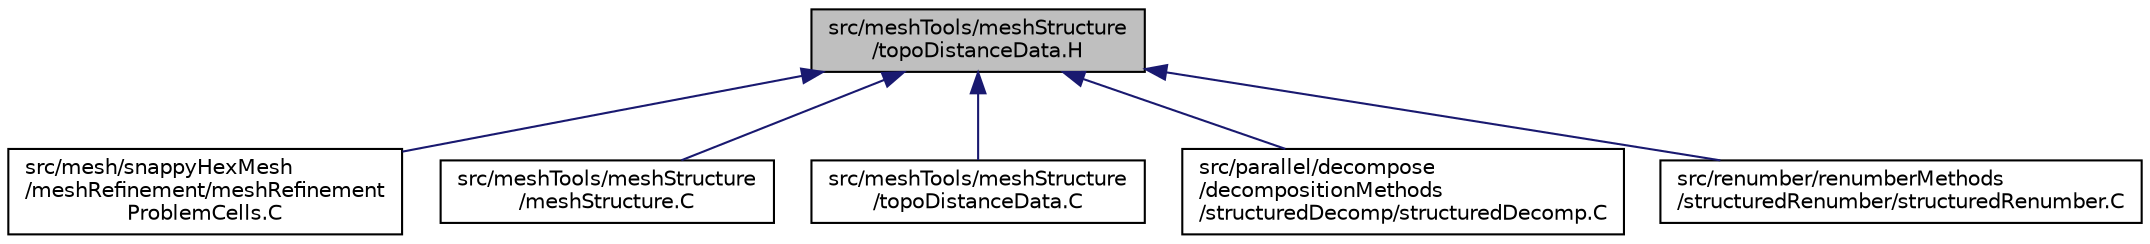 digraph "src/meshTools/meshStructure/topoDistanceData.H"
{
  bgcolor="transparent";
  edge [fontname="Helvetica",fontsize="10",labelfontname="Helvetica",labelfontsize="10"];
  node [fontname="Helvetica",fontsize="10",shape=record];
  Node1 [label="src/meshTools/meshStructure\l/topoDistanceData.H",height=0.2,width=0.4,color="black", fillcolor="grey75", style="filled", fontcolor="black"];
  Node1 -> Node2 [dir="back",color="midnightblue",fontsize="10",style="solid",fontname="Helvetica"];
  Node2 [label="src/mesh/snappyHexMesh\l/meshRefinement/meshRefinement\lProblemCells.C",height=0.2,width=0.4,color="black",URL="$a07261.html"];
  Node1 -> Node3 [dir="back",color="midnightblue",fontsize="10",style="solid",fontname="Helvetica"];
  Node3 [label="src/meshTools/meshStructure\l/meshStructure.C",height=0.2,width=0.4,color="black",URL="$a07456.html"];
  Node1 -> Node4 [dir="back",color="midnightblue",fontsize="10",style="solid",fontname="Helvetica"];
  Node4 [label="src/meshTools/meshStructure\l/topoDistanceData.C",height=0.2,width=0.4,color="black",URL="$a07462.html"];
  Node1 -> Node5 [dir="back",color="midnightblue",fontsize="10",style="solid",fontname="Helvetica"];
  Node5 [label="src/parallel/decompose\l/decompositionMethods\l/structuredDecomp/structuredDecomp.C",height=0.2,width=0.4,color="black",URL="$a09298.html"];
  Node1 -> Node6 [dir="back",color="midnightblue",fontsize="10",style="solid",fontname="Helvetica"];
  Node6 [label="src/renumber/renumberMethods\l/structuredRenumber/structuredRenumber.C",height=0.2,width=0.4,color="black",URL="$a09760.html"];
}
